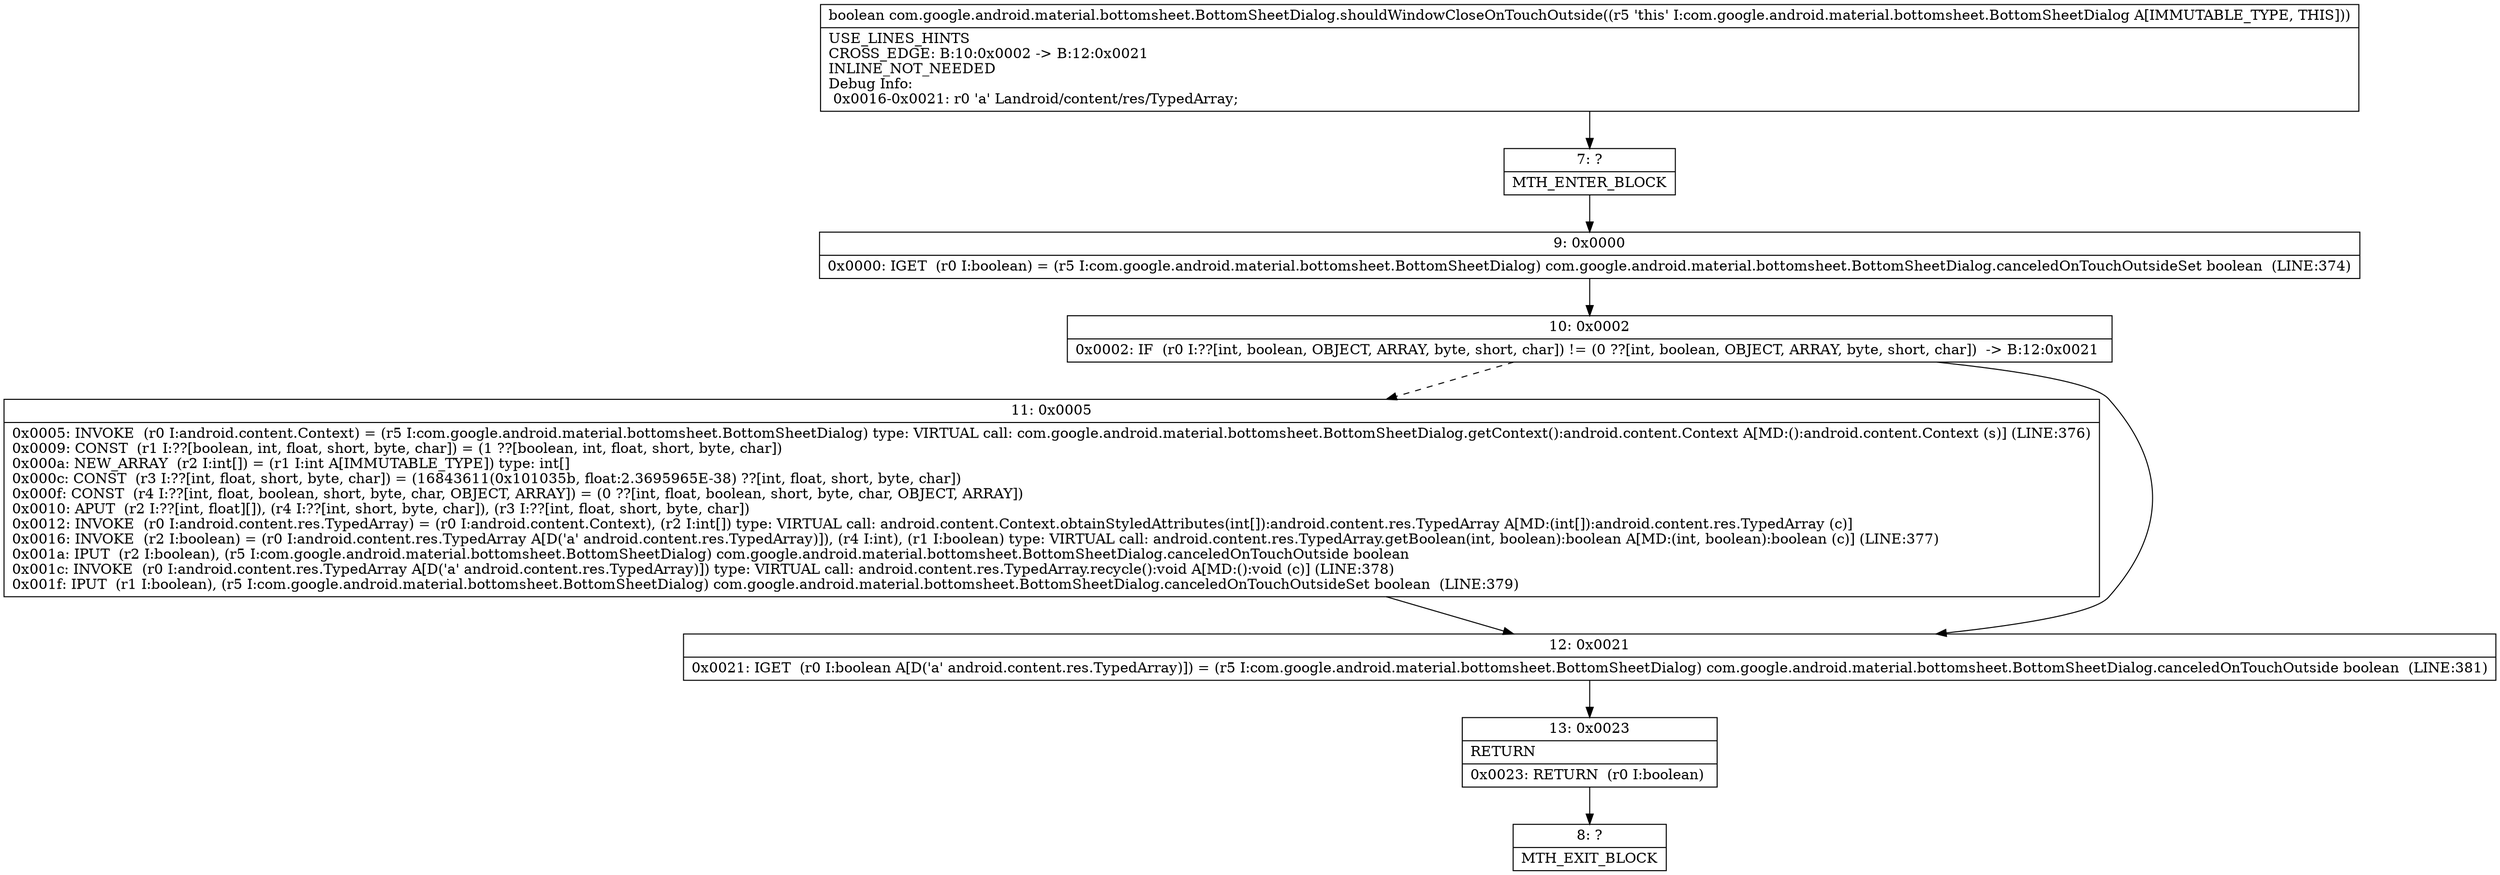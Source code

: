 digraph "CFG forcom.google.android.material.bottomsheet.BottomSheetDialog.shouldWindowCloseOnTouchOutside()Z" {
Node_7 [shape=record,label="{7\:\ ?|MTH_ENTER_BLOCK\l}"];
Node_9 [shape=record,label="{9\:\ 0x0000|0x0000: IGET  (r0 I:boolean) = (r5 I:com.google.android.material.bottomsheet.BottomSheetDialog) com.google.android.material.bottomsheet.BottomSheetDialog.canceledOnTouchOutsideSet boolean  (LINE:374)\l}"];
Node_10 [shape=record,label="{10\:\ 0x0002|0x0002: IF  (r0 I:??[int, boolean, OBJECT, ARRAY, byte, short, char]) != (0 ??[int, boolean, OBJECT, ARRAY, byte, short, char])  \-\> B:12:0x0021 \l}"];
Node_11 [shape=record,label="{11\:\ 0x0005|0x0005: INVOKE  (r0 I:android.content.Context) = (r5 I:com.google.android.material.bottomsheet.BottomSheetDialog) type: VIRTUAL call: com.google.android.material.bottomsheet.BottomSheetDialog.getContext():android.content.Context A[MD:():android.content.Context (s)] (LINE:376)\l0x0009: CONST  (r1 I:??[boolean, int, float, short, byte, char]) = (1 ??[boolean, int, float, short, byte, char]) \l0x000a: NEW_ARRAY  (r2 I:int[]) = (r1 I:int A[IMMUTABLE_TYPE]) type: int[] \l0x000c: CONST  (r3 I:??[int, float, short, byte, char]) = (16843611(0x101035b, float:2.3695965E\-38) ??[int, float, short, byte, char]) \l0x000f: CONST  (r4 I:??[int, float, boolean, short, byte, char, OBJECT, ARRAY]) = (0 ??[int, float, boolean, short, byte, char, OBJECT, ARRAY]) \l0x0010: APUT  (r2 I:??[int, float][]), (r4 I:??[int, short, byte, char]), (r3 I:??[int, float, short, byte, char]) \l0x0012: INVOKE  (r0 I:android.content.res.TypedArray) = (r0 I:android.content.Context), (r2 I:int[]) type: VIRTUAL call: android.content.Context.obtainStyledAttributes(int[]):android.content.res.TypedArray A[MD:(int[]):android.content.res.TypedArray (c)]\l0x0016: INVOKE  (r2 I:boolean) = (r0 I:android.content.res.TypedArray A[D('a' android.content.res.TypedArray)]), (r4 I:int), (r1 I:boolean) type: VIRTUAL call: android.content.res.TypedArray.getBoolean(int, boolean):boolean A[MD:(int, boolean):boolean (c)] (LINE:377)\l0x001a: IPUT  (r2 I:boolean), (r5 I:com.google.android.material.bottomsheet.BottomSheetDialog) com.google.android.material.bottomsheet.BottomSheetDialog.canceledOnTouchOutside boolean \l0x001c: INVOKE  (r0 I:android.content.res.TypedArray A[D('a' android.content.res.TypedArray)]) type: VIRTUAL call: android.content.res.TypedArray.recycle():void A[MD:():void (c)] (LINE:378)\l0x001f: IPUT  (r1 I:boolean), (r5 I:com.google.android.material.bottomsheet.BottomSheetDialog) com.google.android.material.bottomsheet.BottomSheetDialog.canceledOnTouchOutsideSet boolean  (LINE:379)\l}"];
Node_12 [shape=record,label="{12\:\ 0x0021|0x0021: IGET  (r0 I:boolean A[D('a' android.content.res.TypedArray)]) = (r5 I:com.google.android.material.bottomsheet.BottomSheetDialog) com.google.android.material.bottomsheet.BottomSheetDialog.canceledOnTouchOutside boolean  (LINE:381)\l}"];
Node_13 [shape=record,label="{13\:\ 0x0023|RETURN\l|0x0023: RETURN  (r0 I:boolean) \l}"];
Node_8 [shape=record,label="{8\:\ ?|MTH_EXIT_BLOCK\l}"];
MethodNode[shape=record,label="{boolean com.google.android.material.bottomsheet.BottomSheetDialog.shouldWindowCloseOnTouchOutside((r5 'this' I:com.google.android.material.bottomsheet.BottomSheetDialog A[IMMUTABLE_TYPE, THIS]))  | USE_LINES_HINTS\lCROSS_EDGE: B:10:0x0002 \-\> B:12:0x0021\lINLINE_NOT_NEEDED\lDebug Info:\l  0x0016\-0x0021: r0 'a' Landroid\/content\/res\/TypedArray;\l}"];
MethodNode -> Node_7;Node_7 -> Node_9;
Node_9 -> Node_10;
Node_10 -> Node_11[style=dashed];
Node_10 -> Node_12;
Node_11 -> Node_12;
Node_12 -> Node_13;
Node_13 -> Node_8;
}

